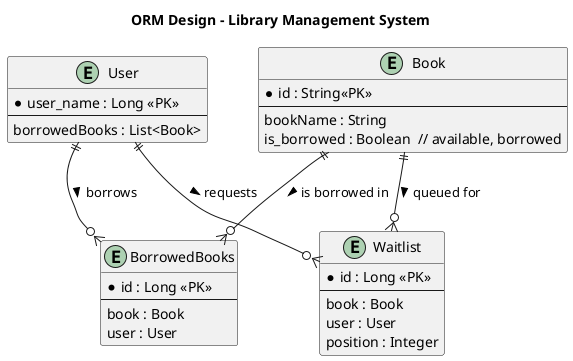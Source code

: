 @startuml
title ORM Design - Library Management System

entity "User" as User {
  * user_name : Long <<PK>>
  --
  borrowedBooks : List<Book>
}

entity "Book" as Book {
  * id : String<<PK>>
  --
  bookName : String
  is_borrowed : Boolean  // available, borrowed
}

entity "BorrowedBooks" as BorrowedBooks {
  * id : Long <<PK>>
  --
  book : Book
  user : User
}

entity "Waitlist" as Waitlist {
  * id : Long <<PK>>
  --
   book : Book
   user : User
  position : Integer
}

' --- Relationships ---
User ||--o{ BorrowedBooks : borrows >
Book ||--o{ BorrowedBooks : is borrowed in >
User ||--o{ Waitlist : requests >
Book ||--o{ Waitlist : queued for >

@enduml
